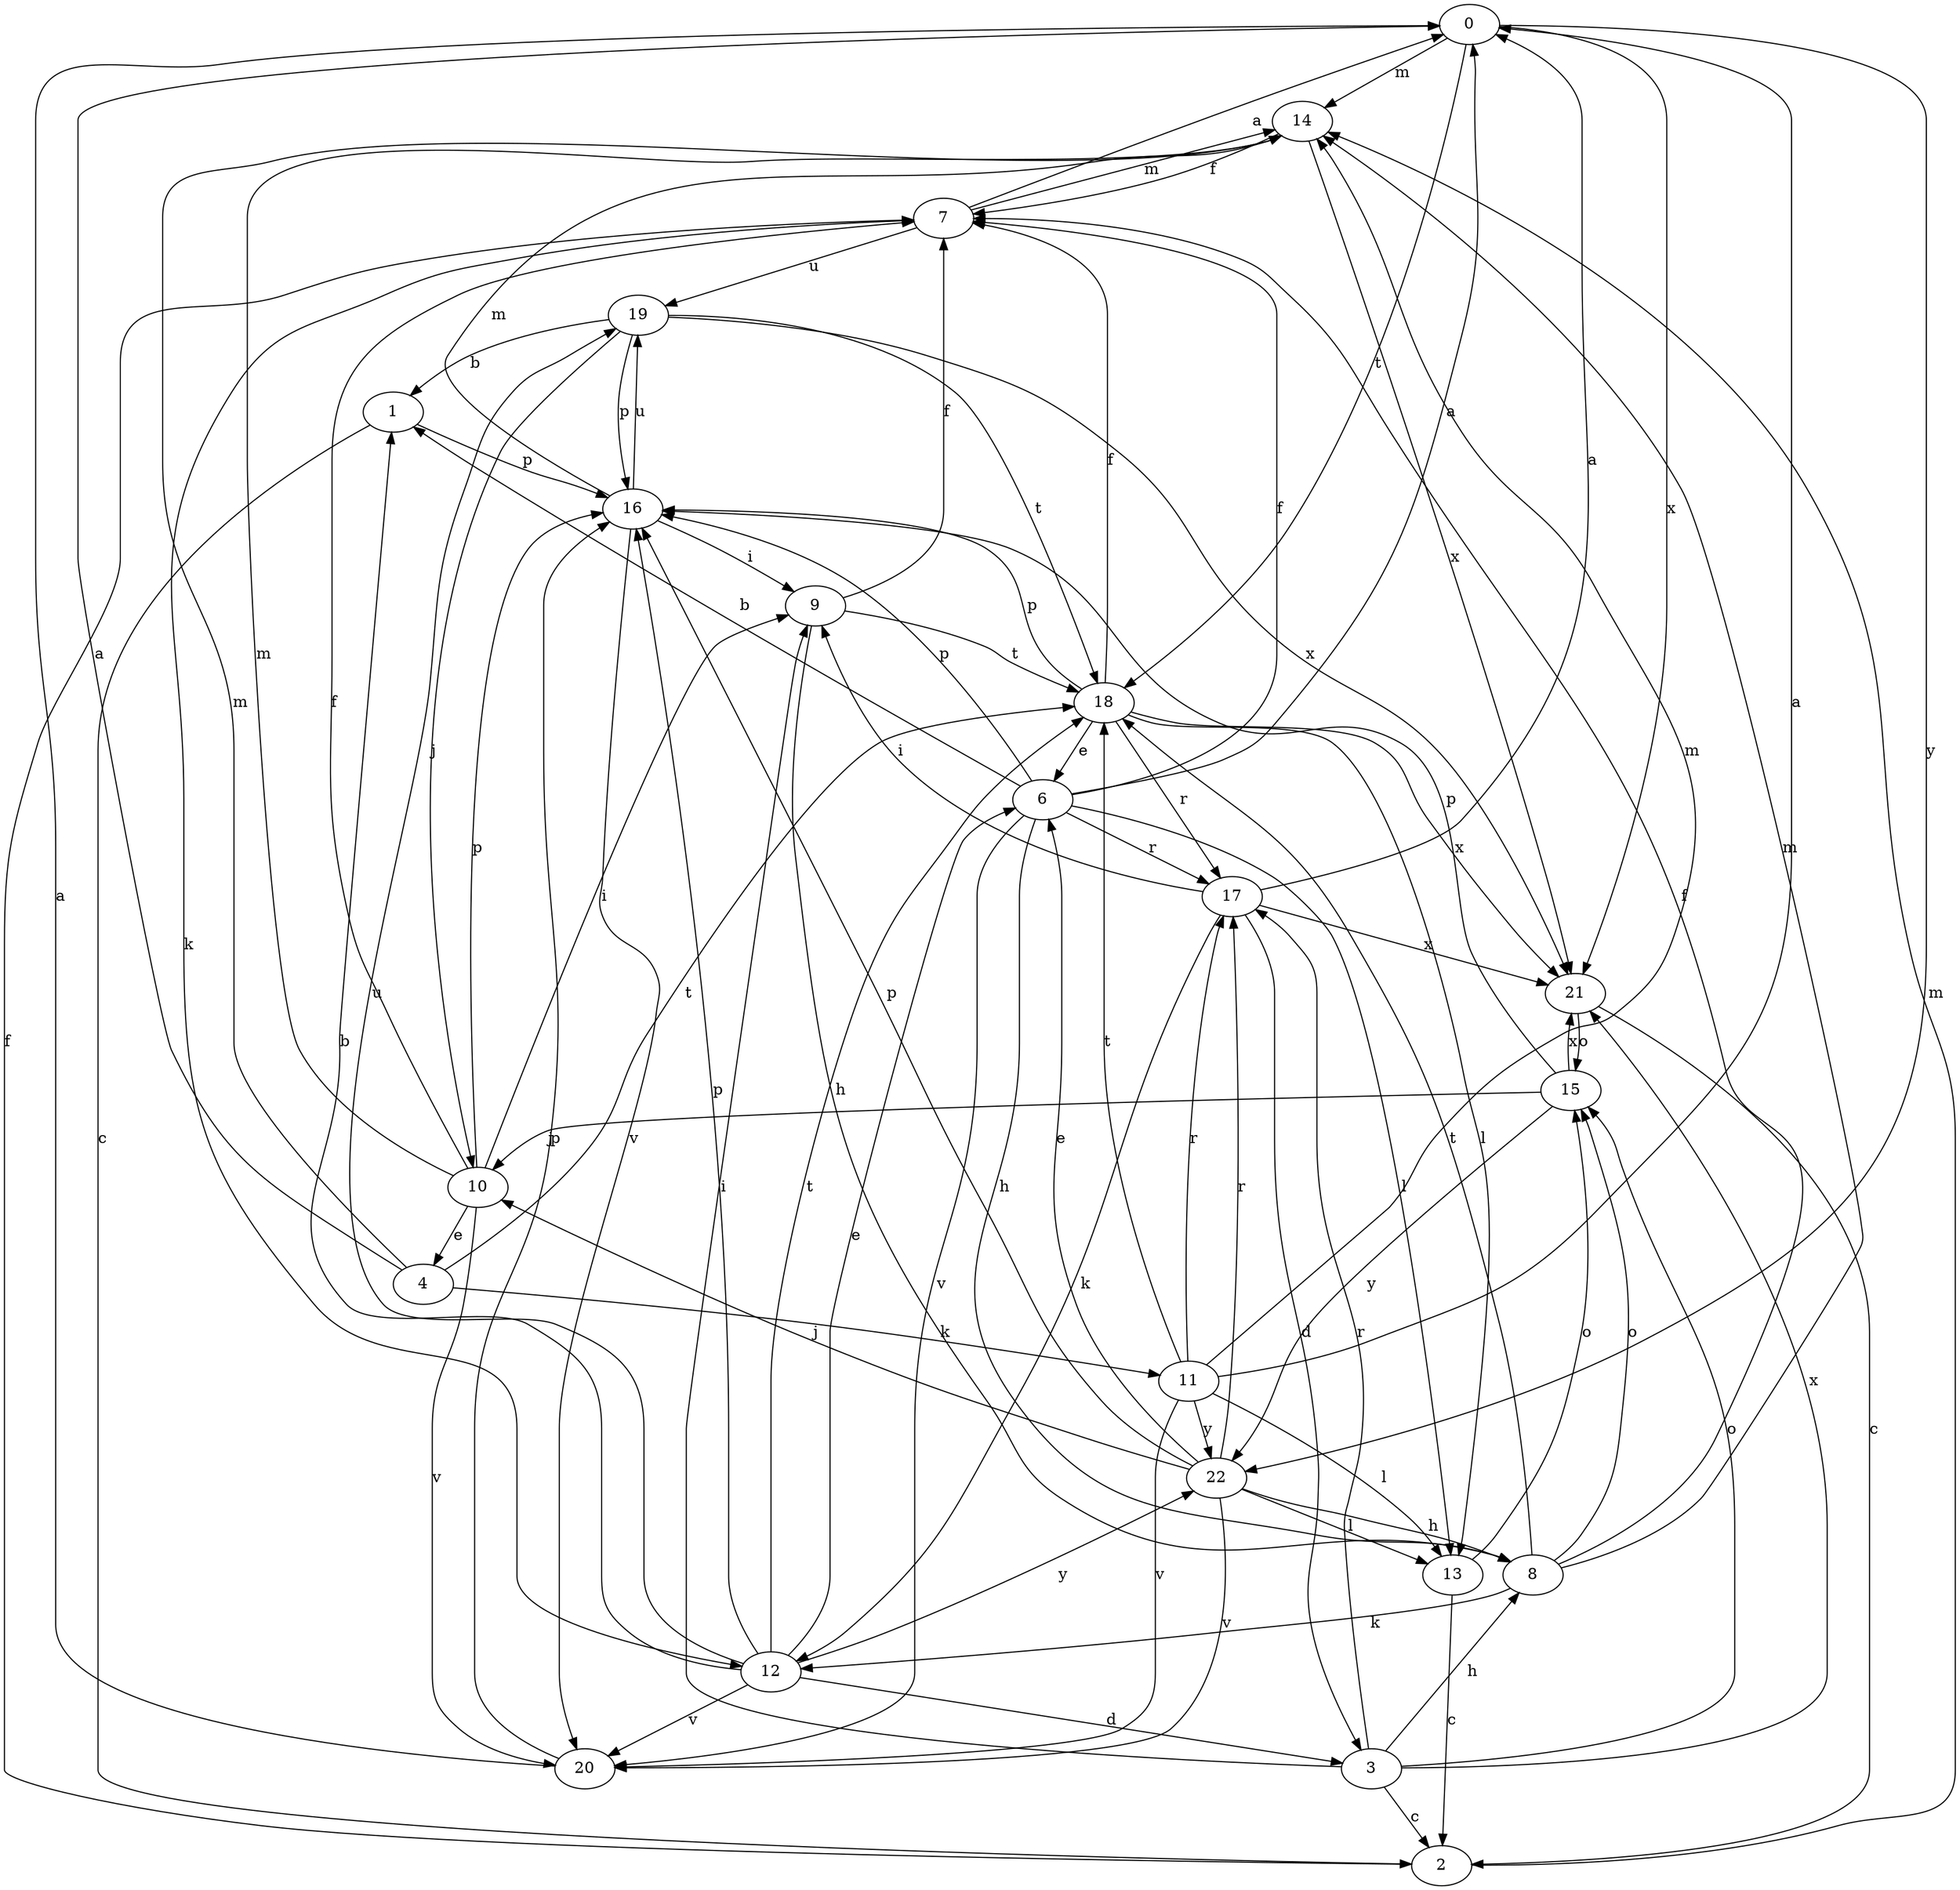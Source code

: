 strict digraph  {
0;
1;
2;
3;
4;
6;
7;
8;
9;
10;
11;
12;
13;
14;
15;
16;
17;
18;
19;
20;
21;
22;
0 -> 14  [label=m];
0 -> 18  [label=t];
0 -> 21  [label=x];
0 -> 22  [label=y];
1 -> 2  [label=c];
1 -> 16  [label=p];
2 -> 7  [label=f];
2 -> 14  [label=m];
3 -> 2  [label=c];
3 -> 8  [label=h];
3 -> 9  [label=i];
3 -> 15  [label=o];
3 -> 17  [label=r];
3 -> 21  [label=x];
4 -> 0  [label=a];
4 -> 11  [label=k];
4 -> 14  [label=m];
4 -> 18  [label=t];
6 -> 0  [label=a];
6 -> 1  [label=b];
6 -> 7  [label=f];
6 -> 8  [label=h];
6 -> 13  [label=l];
6 -> 16  [label=p];
6 -> 17  [label=r];
6 -> 20  [label=v];
7 -> 0  [label=a];
7 -> 12  [label=k];
7 -> 14  [label=m];
7 -> 19  [label=u];
8 -> 7  [label=f];
8 -> 12  [label=k];
8 -> 14  [label=m];
8 -> 15  [label=o];
8 -> 18  [label=t];
9 -> 7  [label=f];
9 -> 8  [label=h];
9 -> 18  [label=t];
10 -> 4  [label=e];
10 -> 7  [label=f];
10 -> 9  [label=i];
10 -> 14  [label=m];
10 -> 16  [label=p];
10 -> 20  [label=v];
11 -> 0  [label=a];
11 -> 13  [label=l];
11 -> 14  [label=m];
11 -> 17  [label=r];
11 -> 18  [label=t];
11 -> 20  [label=v];
11 -> 22  [label=y];
12 -> 1  [label=b];
12 -> 3  [label=d];
12 -> 6  [label=e];
12 -> 16  [label=p];
12 -> 18  [label=t];
12 -> 19  [label=u];
12 -> 20  [label=v];
12 -> 22  [label=y];
13 -> 2  [label=c];
13 -> 15  [label=o];
14 -> 7  [label=f];
14 -> 21  [label=x];
15 -> 10  [label=j];
15 -> 16  [label=p];
15 -> 21  [label=x];
15 -> 22  [label=y];
16 -> 9  [label=i];
16 -> 14  [label=m];
16 -> 19  [label=u];
16 -> 20  [label=v];
17 -> 0  [label=a];
17 -> 3  [label=d];
17 -> 9  [label=i];
17 -> 12  [label=k];
17 -> 21  [label=x];
18 -> 6  [label=e];
18 -> 7  [label=f];
18 -> 13  [label=l];
18 -> 16  [label=p];
18 -> 17  [label=r];
18 -> 21  [label=x];
19 -> 1  [label=b];
19 -> 10  [label=j];
19 -> 16  [label=p];
19 -> 18  [label=t];
19 -> 21  [label=x];
20 -> 0  [label=a];
20 -> 16  [label=p];
21 -> 2  [label=c];
21 -> 15  [label=o];
22 -> 6  [label=e];
22 -> 8  [label=h];
22 -> 10  [label=j];
22 -> 13  [label=l];
22 -> 16  [label=p];
22 -> 17  [label=r];
22 -> 20  [label=v];
}
